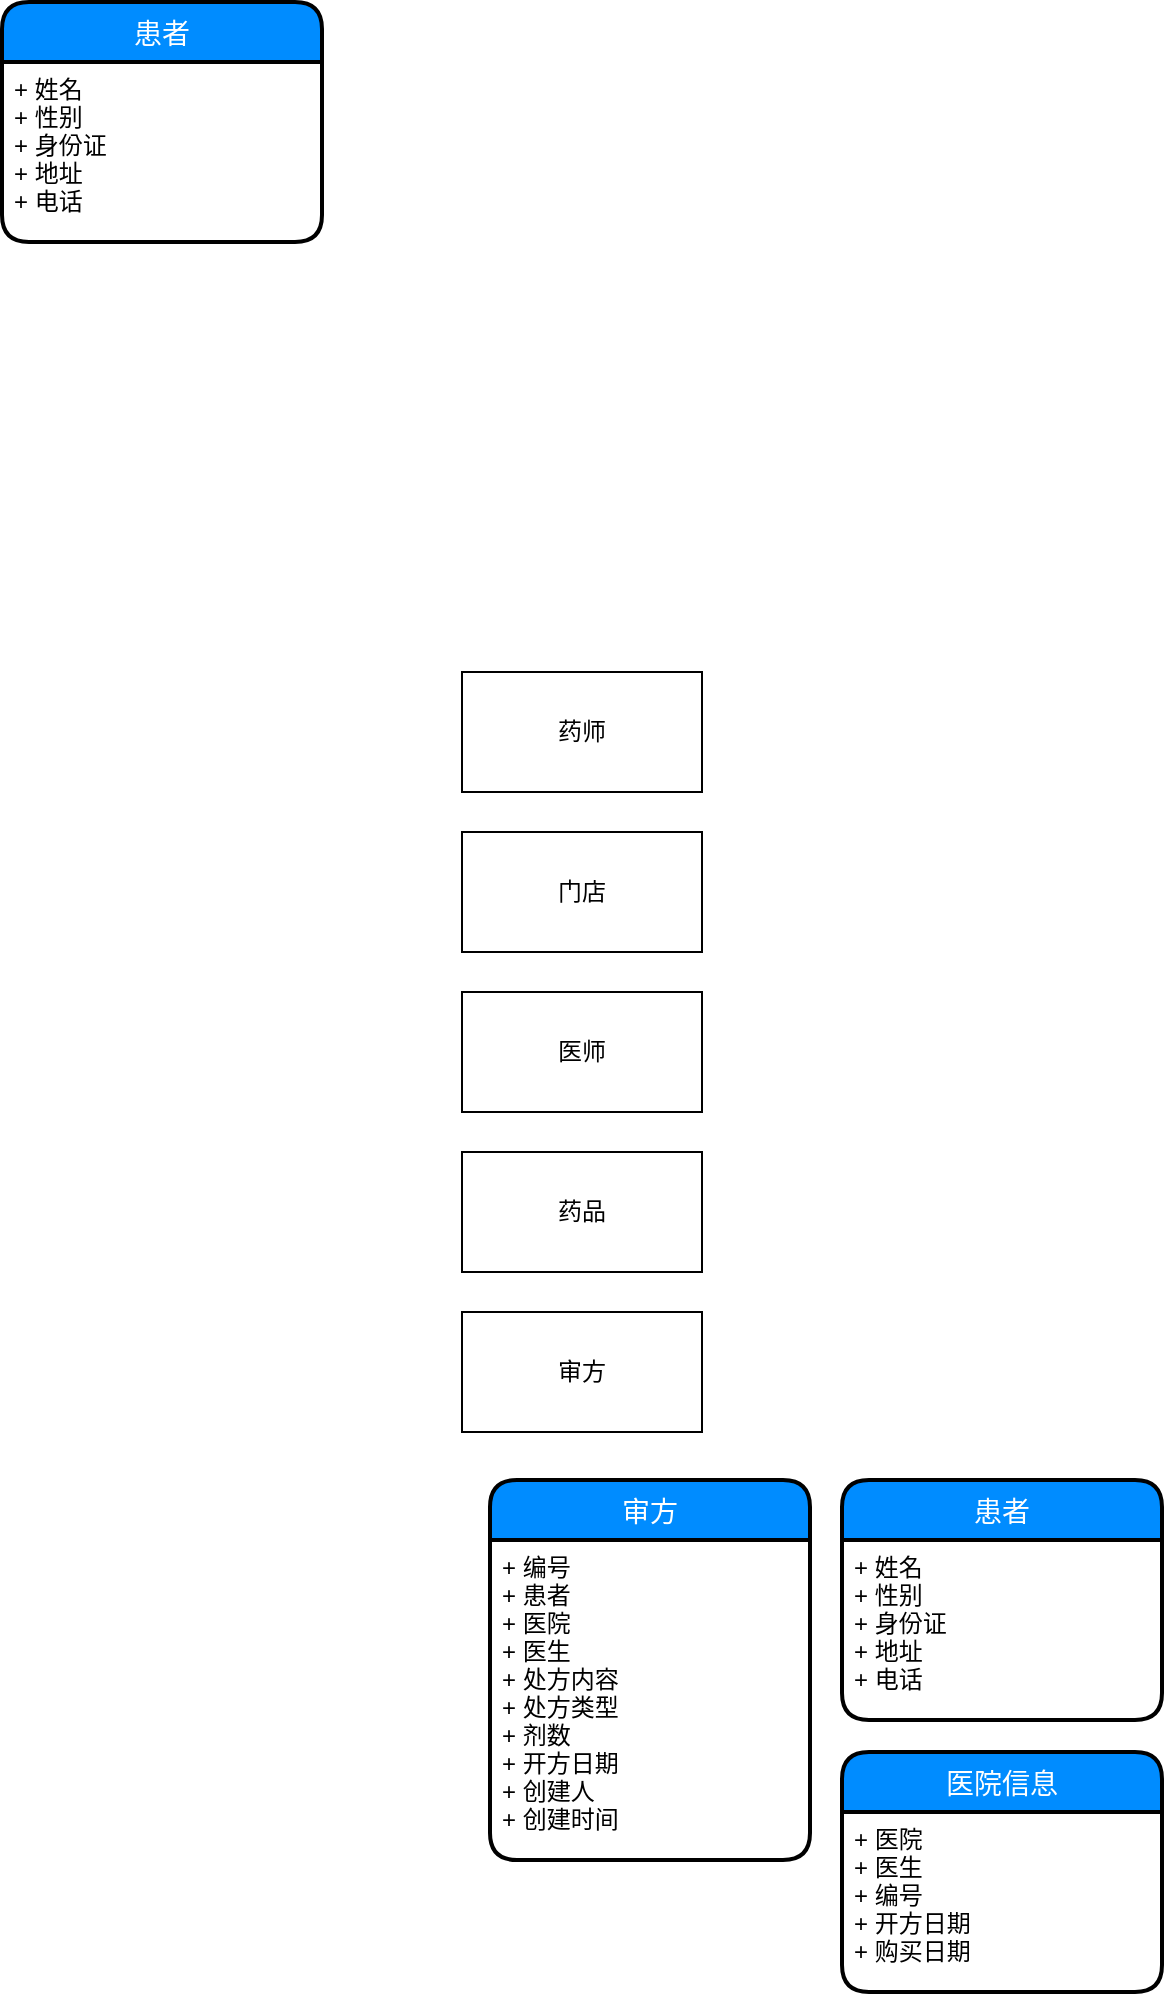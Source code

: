 <mxfile pages="1" version="11.2.8" type="github"><diagram id="QtkJkwYgk4vHg6V0VY1X" name="Page-1"><mxGraphModel dx="1273" dy="1907" grid="1" gridSize="10" guides="1" tooltips="1" connect="1" arrows="1" fold="1" page="1" pageScale="1" pageWidth="827" pageHeight="1169" math="0" shadow="0"><root><mxCell id="0"/><mxCell id="1" parent="0"/><mxCell id="wRjgAsu8Q_QgmM88sGmD-1" value="药师" style="rounded=0;whiteSpace=wrap;html=1;" parent="1" vertex="1"><mxGeometry x="230" y="180" width="120" height="60" as="geometry"/></mxCell><mxCell id="wRjgAsu8Q_QgmM88sGmD-2" value="门店" style="rounded=0;whiteSpace=wrap;html=1;" parent="1" vertex="1"><mxGeometry x="230" y="260" width="120" height="60" as="geometry"/></mxCell><mxCell id="wRjgAsu8Q_QgmM88sGmD-3" value="医师" style="rounded=0;whiteSpace=wrap;html=1;" parent="1" vertex="1"><mxGeometry x="230" y="340" width="120" height="60" as="geometry"/></mxCell><mxCell id="wRjgAsu8Q_QgmM88sGmD-4" value="药品" style="rounded=0;whiteSpace=wrap;html=1;" parent="1" vertex="1"><mxGeometry x="230" y="420" width="120" height="60" as="geometry"/></mxCell><mxCell id="wRjgAsu8Q_QgmM88sGmD-5" value="审方" style="rounded=0;whiteSpace=wrap;html=1;" parent="1" vertex="1"><mxGeometry x="230" y="500" width="120" height="60" as="geometry"/></mxCell><mxCell id="wRjgAsu8Q_QgmM88sGmD-6" value="审方" style="swimlane;childLayout=stackLayout;horizontal=1;startSize=30;horizontalStack=0;fillColor=#008cff;fontColor=#FFFFFF;rounded=1;fontSize=14;fontStyle=0;strokeWidth=2;resizeParent=0;resizeLast=1;shadow=0;dashed=0;align=center;" parent="1" vertex="1"><mxGeometry x="244" y="584" width="160" height="190" as="geometry"/></mxCell><mxCell id="wRjgAsu8Q_QgmM88sGmD-7" value="+ 编号&#10;+ 患者&#10;+ 医院&#10;+ 医生&#10;+ 处方内容&#10;+ 处方类型&#10;+ 剂数&#10;+ 开方日期&#10;+ 创建人&#10;+ 创建时间" style="align=left;strokeColor=none;fillColor=none;spacingLeft=4;fontSize=12;verticalAlign=top;resizable=0;rotatable=0;part=1;" parent="wRjgAsu8Q_QgmM88sGmD-6" vertex="1"><mxGeometry y="30" width="160" height="160" as="geometry"/></mxCell><mxCell id="XobaZxqlbkq6c2X0RCmn-1" value="患者" style="swimlane;childLayout=stackLayout;horizontal=1;startSize=30;horizontalStack=0;fillColor=#008cff;fontColor=#FFFFFF;rounded=1;fontSize=14;fontStyle=0;strokeWidth=2;resizeParent=0;resizeLast=1;shadow=0;dashed=0;align=center;" vertex="1" parent="1"><mxGeometry x="420" y="584" width="160" height="120" as="geometry"/></mxCell><mxCell id="XobaZxqlbkq6c2X0RCmn-2" value="+ 姓名&#10;+ 性别&#10;+ 身份证&#10;+ 地址&#10;+ 电话" style="align=left;strokeColor=none;fillColor=none;spacingLeft=4;fontSize=12;verticalAlign=top;resizable=0;rotatable=0;part=1;" vertex="1" parent="XobaZxqlbkq6c2X0RCmn-1"><mxGeometry y="30" width="160" height="90" as="geometry"/></mxCell><mxCell id="XobaZxqlbkq6c2X0RCmn-4" value="患者" style="swimlane;childLayout=stackLayout;horizontal=1;startSize=30;horizontalStack=0;fillColor=#008cff;fontColor=#FFFFFF;rounded=1;fontSize=14;fontStyle=0;strokeWidth=2;resizeParent=0;resizeLast=1;shadow=0;dashed=0;align=center;" vertex="1" parent="1"><mxGeometry y="-155" width="160" height="120" as="geometry"/></mxCell><mxCell id="XobaZxqlbkq6c2X0RCmn-5" value="+ 姓名&#10;+ 性别&#10;+ 身份证&#10;+ 地址&#10;+ 电话" style="align=left;strokeColor=none;fillColor=none;spacingLeft=4;fontSize=12;verticalAlign=top;resizable=0;rotatable=0;part=1;" vertex="1" parent="XobaZxqlbkq6c2X0RCmn-4"><mxGeometry y="30" width="160" height="90" as="geometry"/></mxCell><mxCell id="XobaZxqlbkq6c2X0RCmn-6" value="医院信息" style="swimlane;childLayout=stackLayout;horizontal=1;startSize=30;horizontalStack=0;fillColor=#008cff;fontColor=#FFFFFF;rounded=1;fontSize=14;fontStyle=0;strokeWidth=2;resizeParent=0;resizeLast=1;shadow=0;dashed=0;align=center;" vertex="1" parent="1"><mxGeometry x="420" y="720" width="160" height="120" as="geometry"/></mxCell><mxCell id="XobaZxqlbkq6c2X0RCmn-7" value="+ 医院&#10;+ 医生&#10;+ 编号&#10;+ 开方日期&#10;+ 购买日期" style="align=left;strokeColor=none;fillColor=none;spacingLeft=4;fontSize=12;verticalAlign=top;resizable=0;rotatable=0;part=1;" vertex="1" parent="XobaZxqlbkq6c2X0RCmn-6"><mxGeometry y="30" width="160" height="90" as="geometry"/></mxCell></root></mxGraphModel></diagram></mxfile>